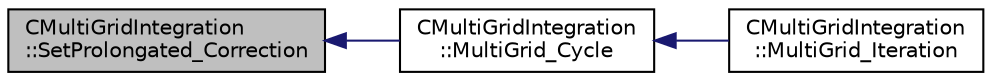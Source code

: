 digraph "CMultiGridIntegration::SetProlongated_Correction"
{
  edge [fontname="Helvetica",fontsize="10",labelfontname="Helvetica",labelfontsize="10"];
  node [fontname="Helvetica",fontsize="10",shape=record];
  rankdir="LR";
  Node513 [label="CMultiGridIntegration\l::SetProlongated_Correction",height=0.2,width=0.4,color="black", fillcolor="grey75", style="filled", fontcolor="black"];
  Node513 -> Node514 [dir="back",color="midnightblue",fontsize="10",style="solid",fontname="Helvetica"];
  Node514 [label="CMultiGridIntegration\l::MultiGrid_Cycle",height=0.2,width=0.4,color="black", fillcolor="white", style="filled",URL="$class_c_multi_grid_integration.html#aa9a52a00a3417c465307ae6aea035f41",tooltip="Perform a Full-Approximation Storage (FAS) Multigrid. "];
  Node514 -> Node515 [dir="back",color="midnightblue",fontsize="10",style="solid",fontname="Helvetica"];
  Node515 [label="CMultiGridIntegration\l::MultiGrid_Iteration",height=0.2,width=0.4,color="black", fillcolor="white", style="filled",URL="$class_c_multi_grid_integration.html#af0b4014222a37402257b735d2ca32a81",tooltip="This subroutine calls the MultiGrid_Cycle and also prepare the multigrid levels and the monitoring..."];
}
